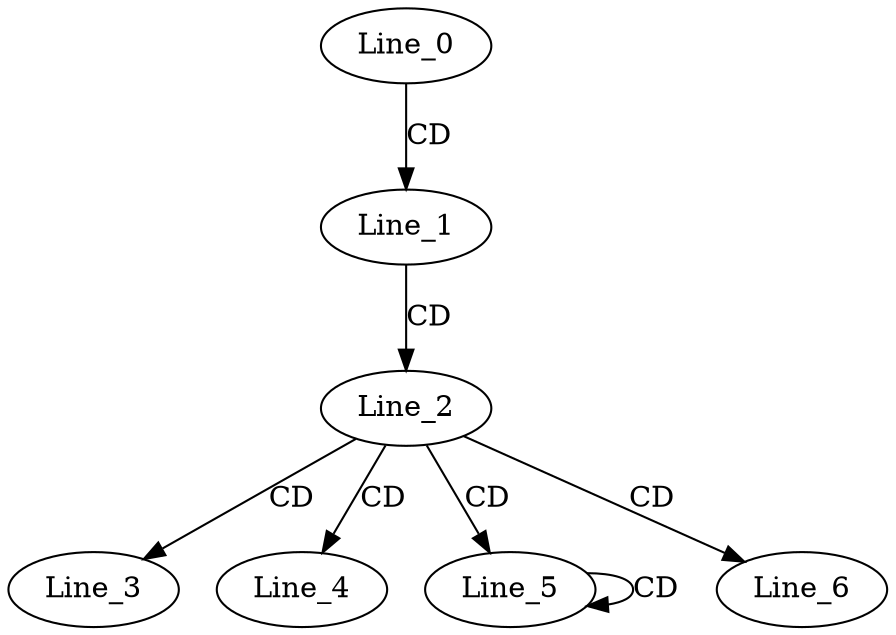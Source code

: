 digraph G {
  Line_0;
  Line_1;
  Line_2;
  Line_3;
  Line_4;
  Line_5;
  Line_5;
  Line_6;
  Line_0 -> Line_1 [ label="CD" ];
  Line_1 -> Line_2 [ label="CD" ];
  Line_2 -> Line_3 [ label="CD" ];
  Line_2 -> Line_4 [ label="CD" ];
  Line_2 -> Line_5 [ label="CD" ];
  Line_5 -> Line_5 [ label="CD" ];
  Line_2 -> Line_6 [ label="CD" ];
}

